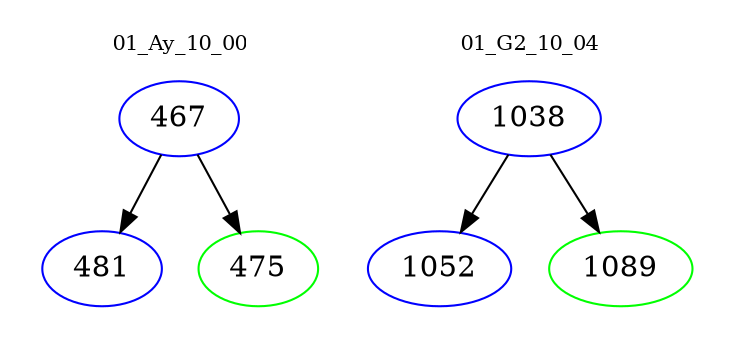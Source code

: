 digraph{
subgraph cluster_0 {
color = white
label = "01_Ay_10_00";
fontsize=10;
T0_467 [label="467", color="blue"]
T0_467 -> T0_481 [color="black"]
T0_481 [label="481", color="blue"]
T0_467 -> T0_475 [color="black"]
T0_475 [label="475", color="green"]
}
subgraph cluster_1 {
color = white
label = "01_G2_10_04";
fontsize=10;
T1_1038 [label="1038", color="blue"]
T1_1038 -> T1_1052 [color="black"]
T1_1052 [label="1052", color="blue"]
T1_1038 -> T1_1089 [color="black"]
T1_1089 [label="1089", color="green"]
}
}
